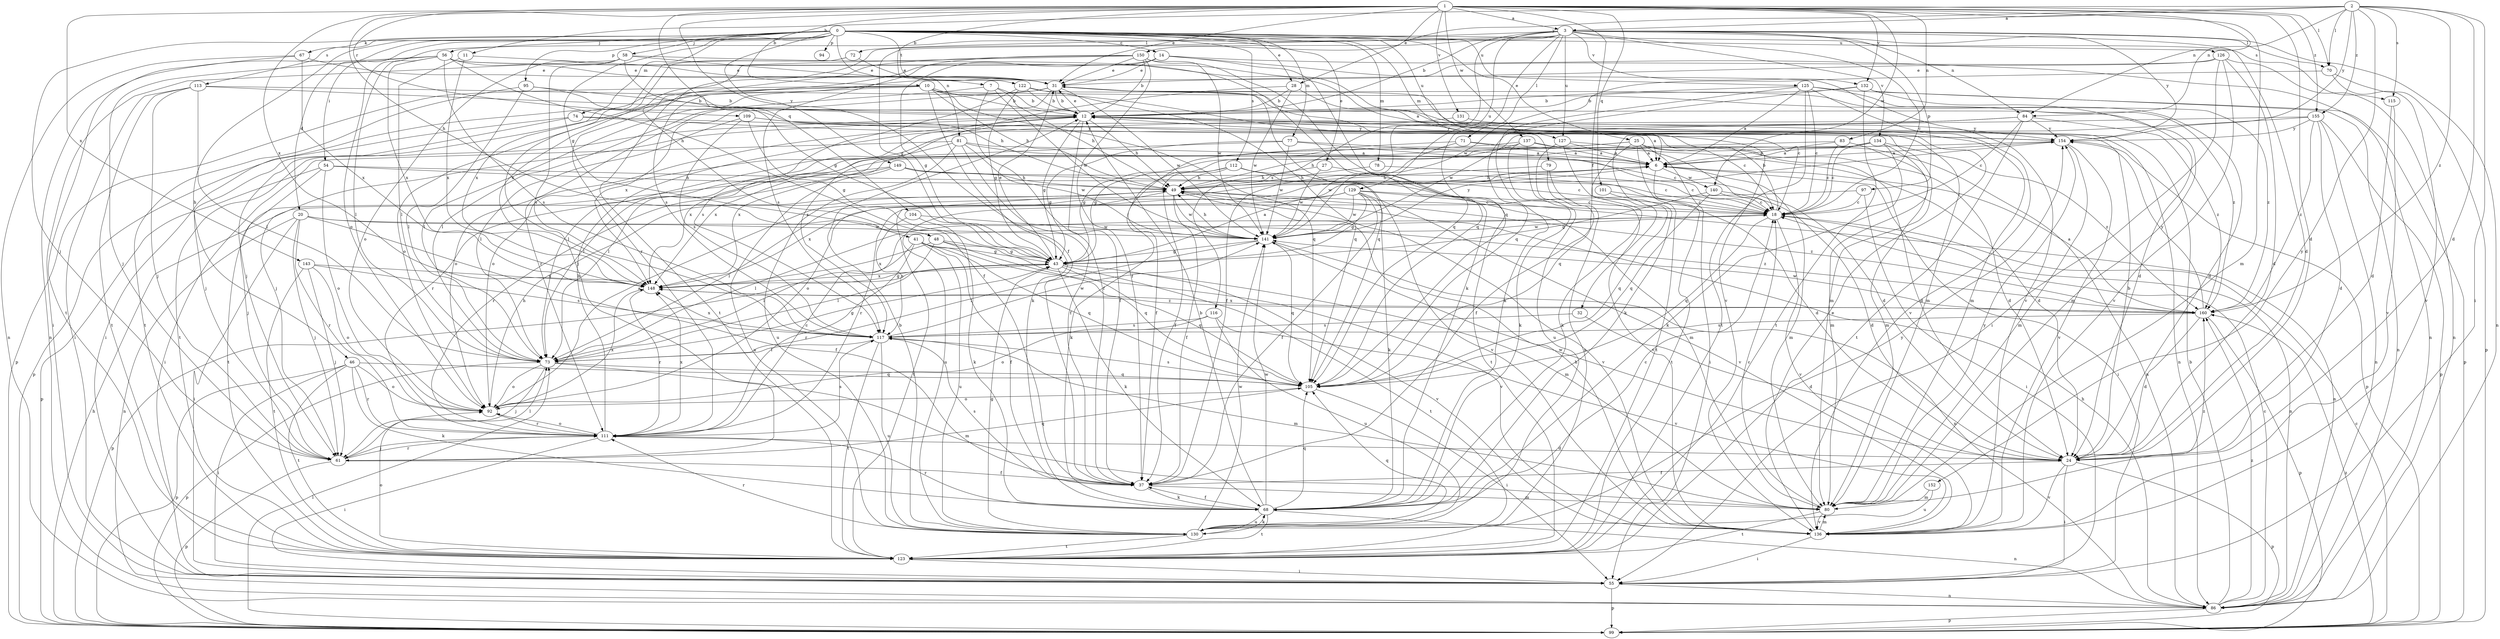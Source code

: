 strict digraph  {
0;
1;
2;
3;
6;
7;
10;
11;
12;
14;
18;
20;
24;
25;
27;
28;
31;
32;
37;
41;
43;
46;
48;
49;
54;
55;
56;
58;
61;
67;
68;
70;
71;
72;
73;
74;
77;
78;
79;
80;
81;
83;
84;
86;
92;
94;
95;
97;
99;
101;
104;
105;
109;
111;
112;
113;
115;
116;
117;
122;
123;
125;
126;
127;
129;
130;
131;
132;
134;
136;
137;
140;
141;
143;
148;
149;
150;
152;
154;
155;
160;
0 -> 14  [label=c];
0 -> 20  [label=d];
0 -> 25  [label=e];
0 -> 27  [label=e];
0 -> 28  [label=e];
0 -> 41  [label=g];
0 -> 46  [label=h];
0 -> 54  [label=i];
0 -> 56  [label=j];
0 -> 58  [label=j];
0 -> 61  [label=j];
0 -> 67  [label=k];
0 -> 74  [label=m];
0 -> 77  [label=m];
0 -> 78  [label=m];
0 -> 79  [label=m];
0 -> 81  [label=n];
0 -> 94  [label=p];
0 -> 95  [label=p];
0 -> 112  [label=s];
0 -> 113  [label=s];
0 -> 115  [label=s];
0 -> 122  [label=t];
0 -> 125  [label=u];
0 -> 126  [label=u];
0 -> 127  [label=u];
0 -> 149  [label=y];
1 -> 3  [label=a];
1 -> 7  [label=b];
1 -> 10  [label=b];
1 -> 24  [label=d];
1 -> 28  [label=e];
1 -> 31  [label=e];
1 -> 32  [label=f];
1 -> 37  [label=f];
1 -> 48  [label=h];
1 -> 70  [label=l];
1 -> 80  [label=m];
1 -> 83  [label=n];
1 -> 84  [label=n];
1 -> 101  [label=q];
1 -> 104  [label=q];
1 -> 109  [label=r];
1 -> 131  [label=v];
1 -> 132  [label=v];
1 -> 137  [label=w];
1 -> 140  [label=w];
1 -> 143  [label=x];
1 -> 148  [label=x];
1 -> 155  [label=z];
2 -> 3  [label=a];
2 -> 11  [label=b];
2 -> 24  [label=d];
2 -> 55  [label=i];
2 -> 70  [label=l];
2 -> 84  [label=n];
2 -> 115  [label=s];
2 -> 150  [label=y];
2 -> 152  [label=y];
2 -> 154  [label=y];
2 -> 155  [label=z];
2 -> 160  [label=z];
3 -> 12  [label=b];
3 -> 18  [label=c];
3 -> 24  [label=d];
3 -> 43  [label=g];
3 -> 48  [label=h];
3 -> 70  [label=l];
3 -> 71  [label=l];
3 -> 72  [label=l];
3 -> 84  [label=n];
3 -> 86  [label=n];
3 -> 92  [label=o];
3 -> 97  [label=p];
3 -> 105  [label=q];
3 -> 116  [label=s];
3 -> 127  [label=u];
3 -> 129  [label=u];
3 -> 132  [label=v];
3 -> 134  [label=v];
3 -> 154  [label=y];
6 -> 49  [label=h];
6 -> 55  [label=i];
6 -> 80  [label=m];
6 -> 92  [label=o];
6 -> 123  [label=t];
6 -> 140  [label=w];
7 -> 12  [label=b];
7 -> 37  [label=f];
7 -> 49  [label=h];
7 -> 73  [label=l];
7 -> 141  [label=w];
10 -> 12  [label=b];
10 -> 24  [label=d];
10 -> 49  [label=h];
10 -> 55  [label=i];
10 -> 68  [label=k];
10 -> 73  [label=l];
10 -> 80  [label=m];
10 -> 92  [label=o];
10 -> 99  [label=p];
10 -> 105  [label=q];
11 -> 31  [label=e];
11 -> 73  [label=l];
11 -> 148  [label=x];
12 -> 31  [label=e];
12 -> 37  [label=f];
12 -> 43  [label=g];
12 -> 49  [label=h];
12 -> 61  [label=j];
12 -> 86  [label=n];
12 -> 92  [label=o];
12 -> 123  [label=t];
12 -> 154  [label=y];
14 -> 31  [label=e];
14 -> 43  [label=g];
14 -> 86  [label=n];
14 -> 105  [label=q];
14 -> 123  [label=t];
14 -> 136  [label=v];
18 -> 12  [label=b];
18 -> 73  [label=l];
18 -> 86  [label=n];
18 -> 105  [label=q];
18 -> 136  [label=v];
18 -> 141  [label=w];
20 -> 37  [label=f];
20 -> 55  [label=i];
20 -> 61  [label=j];
20 -> 86  [label=n];
20 -> 111  [label=r];
20 -> 141  [label=w];
20 -> 160  [label=z];
24 -> 12  [label=b];
24 -> 37  [label=f];
24 -> 55  [label=i];
24 -> 99  [label=p];
24 -> 136  [label=v];
24 -> 141  [label=w];
25 -> 6  [label=a];
25 -> 24  [label=d];
25 -> 37  [label=f];
25 -> 55  [label=i];
25 -> 73  [label=l];
25 -> 86  [label=n];
25 -> 123  [label=t];
25 -> 148  [label=x];
27 -> 49  [label=h];
27 -> 123  [label=t];
27 -> 141  [label=w];
28 -> 12  [label=b];
28 -> 18  [label=c];
28 -> 117  [label=s];
28 -> 141  [label=w];
31 -> 12  [label=b];
31 -> 24  [label=d];
31 -> 61  [label=j];
31 -> 80  [label=m];
31 -> 105  [label=q];
31 -> 111  [label=r];
31 -> 141  [label=w];
31 -> 148  [label=x];
32 -> 24  [label=d];
32 -> 117  [label=s];
37 -> 68  [label=k];
37 -> 80  [label=m];
37 -> 117  [label=s];
41 -> 37  [label=f];
41 -> 43  [label=g];
41 -> 73  [label=l];
41 -> 105  [label=q];
41 -> 111  [label=r];
41 -> 130  [label=u];
41 -> 136  [label=v];
43 -> 6  [label=a];
43 -> 31  [label=e];
43 -> 68  [label=k];
43 -> 99  [label=p];
43 -> 105  [label=q];
43 -> 123  [label=t];
43 -> 136  [label=v];
43 -> 148  [label=x];
46 -> 55  [label=i];
46 -> 68  [label=k];
46 -> 92  [label=o];
46 -> 99  [label=p];
46 -> 105  [label=q];
46 -> 111  [label=r];
46 -> 123  [label=t];
48 -> 43  [label=g];
48 -> 73  [label=l];
48 -> 80  [label=m];
48 -> 105  [label=q];
48 -> 148  [label=x];
49 -> 18  [label=c];
49 -> 37  [label=f];
49 -> 123  [label=t];
49 -> 130  [label=u];
49 -> 136  [label=v];
49 -> 141  [label=w];
49 -> 160  [label=z];
54 -> 18  [label=c];
54 -> 49  [label=h];
54 -> 61  [label=j];
54 -> 92  [label=o];
54 -> 99  [label=p];
55 -> 86  [label=n];
55 -> 99  [label=p];
56 -> 6  [label=a];
56 -> 31  [label=e];
56 -> 37  [label=f];
56 -> 61  [label=j];
56 -> 73  [label=l];
56 -> 86  [label=n];
56 -> 117  [label=s];
56 -> 136  [label=v];
56 -> 148  [label=x];
58 -> 31  [label=e];
58 -> 43  [label=g];
58 -> 55  [label=i];
58 -> 92  [label=o];
58 -> 105  [label=q];
58 -> 117  [label=s];
61 -> 37  [label=f];
61 -> 73  [label=l];
61 -> 99  [label=p];
61 -> 105  [label=q];
61 -> 111  [label=r];
67 -> 31  [label=e];
67 -> 86  [label=n];
67 -> 123  [label=t];
67 -> 148  [label=x];
68 -> 12  [label=b];
68 -> 18  [label=c];
68 -> 37  [label=f];
68 -> 86  [label=n];
68 -> 105  [label=q];
68 -> 111  [label=r];
68 -> 123  [label=t];
68 -> 130  [label=u];
68 -> 141  [label=w];
70 -> 99  [label=p];
70 -> 136  [label=v];
70 -> 141  [label=w];
71 -> 6  [label=a];
71 -> 24  [label=d];
71 -> 37  [label=f];
71 -> 141  [label=w];
72 -> 31  [label=e];
72 -> 61  [label=j];
72 -> 148  [label=x];
73 -> 43  [label=g];
73 -> 61  [label=j];
73 -> 80  [label=m];
73 -> 92  [label=o];
73 -> 99  [label=p];
73 -> 105  [label=q];
74 -> 18  [label=c];
74 -> 61  [label=j];
74 -> 99  [label=p];
74 -> 154  [label=y];
77 -> 6  [label=a];
77 -> 18  [label=c];
77 -> 43  [label=g];
77 -> 141  [label=w];
77 -> 148  [label=x];
78 -> 18  [label=c];
78 -> 49  [label=h];
79 -> 49  [label=h];
79 -> 130  [label=u];
79 -> 136  [label=v];
80 -> 18  [label=c];
80 -> 123  [label=t];
80 -> 136  [label=v];
80 -> 154  [label=y];
80 -> 160  [label=z];
81 -> 6  [label=a];
81 -> 24  [label=d];
81 -> 37  [label=f];
81 -> 55  [label=i];
81 -> 111  [label=r];
81 -> 130  [label=u];
81 -> 141  [label=w];
83 -> 6  [label=a];
83 -> 18  [label=c];
83 -> 80  [label=m];
83 -> 148  [label=x];
84 -> 18  [label=c];
84 -> 37  [label=f];
84 -> 73  [label=l];
84 -> 123  [label=t];
84 -> 154  [label=y];
84 -> 160  [label=z];
86 -> 12  [label=b];
86 -> 18  [label=c];
86 -> 49  [label=h];
86 -> 99  [label=p];
86 -> 160  [label=z];
92 -> 6  [label=a];
92 -> 49  [label=h];
92 -> 111  [label=r];
92 -> 148  [label=x];
95 -> 12  [label=b];
95 -> 49  [label=h];
95 -> 73  [label=l];
95 -> 123  [label=t];
97 -> 18  [label=c];
97 -> 55  [label=i];
97 -> 111  [label=r];
99 -> 18  [label=c];
99 -> 49  [label=h];
99 -> 73  [label=l];
99 -> 160  [label=z];
101 -> 18  [label=c];
101 -> 105  [label=q];
104 -> 68  [label=k];
104 -> 117  [label=s];
104 -> 141  [label=w];
105 -> 55  [label=i];
105 -> 92  [label=o];
105 -> 117  [label=s];
109 -> 6  [label=a];
109 -> 43  [label=g];
109 -> 73  [label=l];
109 -> 117  [label=s];
109 -> 154  [label=y];
111 -> 12  [label=b];
111 -> 18  [label=c];
111 -> 24  [label=d];
111 -> 55  [label=i];
111 -> 61  [label=j];
111 -> 92  [label=o];
111 -> 117  [label=s];
111 -> 148  [label=x];
112 -> 37  [label=f];
112 -> 49  [label=h];
112 -> 68  [label=k];
112 -> 80  [label=m];
112 -> 136  [label=v];
113 -> 12  [label=b];
113 -> 55  [label=i];
113 -> 61  [label=j];
113 -> 73  [label=l];
113 -> 123  [label=t];
113 -> 160  [label=z];
115 -> 24  [label=d];
115 -> 136  [label=v];
116 -> 92  [label=o];
116 -> 117  [label=s];
116 -> 130  [label=u];
116 -> 136  [label=v];
117 -> 73  [label=l];
117 -> 80  [label=m];
117 -> 123  [label=t];
117 -> 130  [label=u];
117 -> 141  [label=w];
117 -> 148  [label=x];
122 -> 12  [label=b];
122 -> 43  [label=g];
122 -> 80  [label=m];
122 -> 105  [label=q];
122 -> 117  [label=s];
123 -> 55  [label=i];
123 -> 92  [label=o];
125 -> 6  [label=a];
125 -> 12  [label=b];
125 -> 18  [label=c];
125 -> 68  [label=k];
125 -> 86  [label=n];
125 -> 123  [label=t];
125 -> 136  [label=v];
125 -> 160  [label=z];
126 -> 24  [label=d];
126 -> 31  [label=e];
126 -> 55  [label=i];
126 -> 86  [label=n];
126 -> 117  [label=s];
126 -> 136  [label=v];
127 -> 6  [label=a];
127 -> 18  [label=c];
127 -> 68  [label=k];
127 -> 105  [label=q];
129 -> 18  [label=c];
129 -> 37  [label=f];
129 -> 43  [label=g];
129 -> 68  [label=k];
129 -> 73  [label=l];
129 -> 86  [label=n];
129 -> 136  [label=v];
129 -> 141  [label=w];
129 -> 148  [label=x];
130 -> 12  [label=b];
130 -> 43  [label=g];
130 -> 68  [label=k];
130 -> 105  [label=q];
130 -> 111  [label=r];
130 -> 123  [label=t];
130 -> 141  [label=w];
130 -> 154  [label=y];
131 -> 92  [label=o];
131 -> 154  [label=y];
132 -> 12  [label=b];
132 -> 80  [label=m];
132 -> 99  [label=p];
132 -> 105  [label=q];
132 -> 123  [label=t];
134 -> 6  [label=a];
134 -> 18  [label=c];
134 -> 43  [label=g];
134 -> 68  [label=k];
134 -> 80  [label=m];
134 -> 160  [label=z];
136 -> 31  [label=e];
136 -> 49  [label=h];
136 -> 55  [label=i];
136 -> 80  [label=m];
137 -> 6  [label=a];
137 -> 24  [label=d];
137 -> 49  [label=h];
137 -> 68  [label=k];
137 -> 73  [label=l];
137 -> 130  [label=u];
140 -> 18  [label=c];
140 -> 24  [label=d];
140 -> 43  [label=g];
140 -> 105  [label=q];
141 -> 43  [label=g];
141 -> 49  [label=h];
141 -> 73  [label=l];
141 -> 86  [label=n];
141 -> 105  [label=q];
141 -> 154  [label=y];
143 -> 61  [label=j];
143 -> 92  [label=o];
143 -> 117  [label=s];
143 -> 123  [label=t];
143 -> 148  [label=x];
148 -> 43  [label=g];
148 -> 111  [label=r];
148 -> 160  [label=z];
149 -> 18  [label=c];
149 -> 24  [label=d];
149 -> 49  [label=h];
149 -> 111  [label=r];
149 -> 123  [label=t];
149 -> 130  [label=u];
150 -> 12  [label=b];
150 -> 31  [label=e];
150 -> 37  [label=f];
150 -> 68  [label=k];
150 -> 111  [label=r];
150 -> 117  [label=s];
150 -> 141  [label=w];
150 -> 148  [label=x];
152 -> 80  [label=m];
152 -> 130  [label=u];
154 -> 6  [label=a];
154 -> 43  [label=g];
154 -> 80  [label=m];
154 -> 99  [label=p];
154 -> 136  [label=v];
155 -> 24  [label=d];
155 -> 68  [label=k];
155 -> 86  [label=n];
155 -> 99  [label=p];
155 -> 141  [label=w];
155 -> 154  [label=y];
155 -> 160  [label=z];
160 -> 6  [label=a];
160 -> 24  [label=d];
160 -> 99  [label=p];
160 -> 117  [label=s];
160 -> 141  [label=w];
160 -> 148  [label=x];
160 -> 154  [label=y];
}
